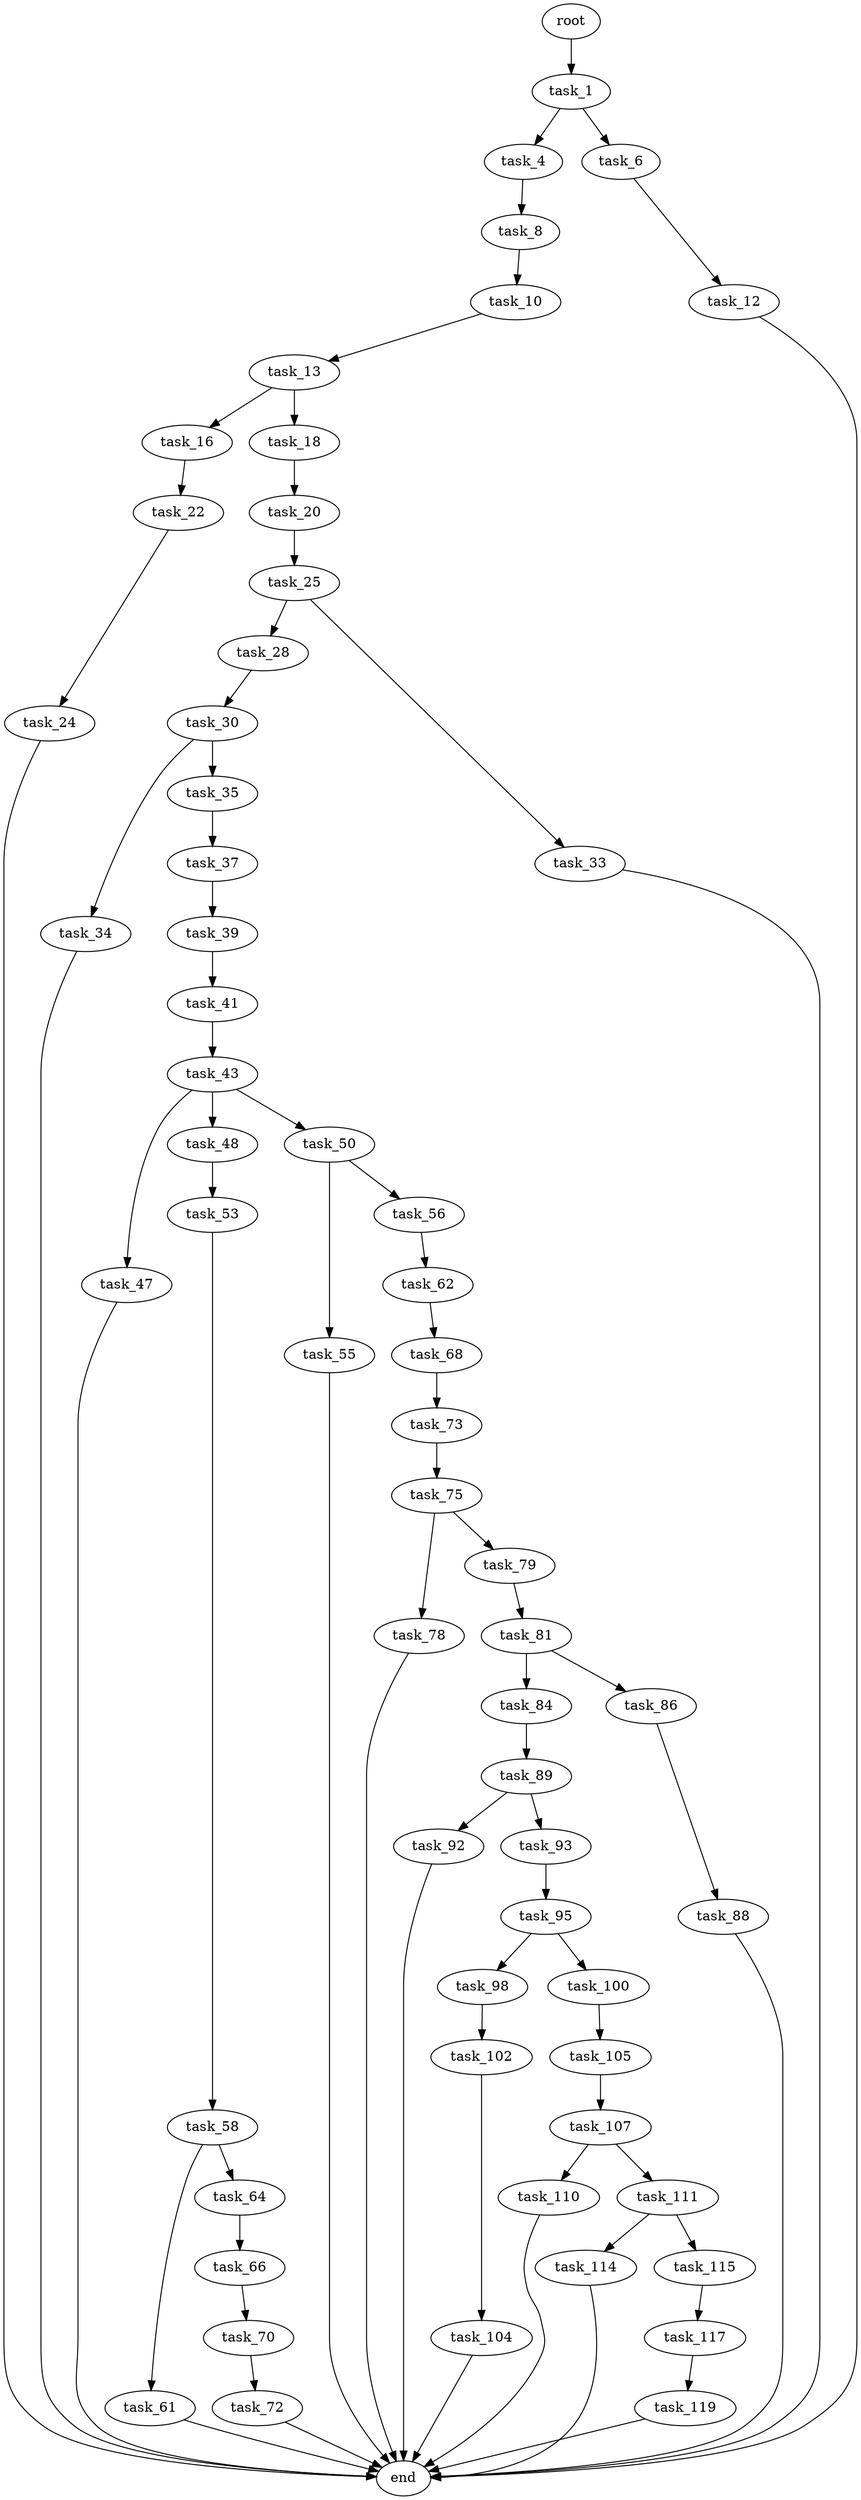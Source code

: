 digraph G {
  root [size="0.000000"];
  task_1 [size="8589934592.000000"];
  task_4 [size="23063013889.000000"];
  task_6 [size="1038032104.000000"];
  task_8 [size="8589934592.000000"];
  task_10 [size="10786471678.000000"];
  task_12 [size="14451182361.000000"];
  task_13 [size="273172667669.000000"];
  task_16 [size="539830701454.000000"];
  task_18 [size="405176030816.000000"];
  task_20 [size="22665961349.000000"];
  task_22 [size="2478609371.000000"];
  task_24 [size="8589934592.000000"];
  task_25 [size="189143124447.000000"];
  task_28 [size="365935158068.000000"];
  task_30 [size="19680980267.000000"];
  task_33 [size="103008595702.000000"];
  task_34 [size="39822819334.000000"];
  task_35 [size="49250898190.000000"];
  task_37 [size="9447735787.000000"];
  task_39 [size="28991029248.000000"];
  task_41 [size="15819782030.000000"];
  task_43 [size="26144669900.000000"];
  task_47 [size="28991029248.000000"];
  task_48 [size="782757789696.000000"];
  task_50 [size="2176934259.000000"];
  task_53 [size="282377240530.000000"];
  task_55 [size="9213056847.000000"];
  task_56 [size="21659761654.000000"];
  task_58 [size="1824420594.000000"];
  task_61 [size="886308989.000000"];
  task_62 [size="2761799128.000000"];
  task_64 [size="549755813888.000000"];
  task_66 [size="473880220464.000000"];
  task_68 [size="17638613584.000000"];
  task_70 [size="134217728000.000000"];
  task_72 [size="68719476736.000000"];
  task_73 [size="3767650260.000000"];
  task_75 [size="9169736767.000000"];
  task_78 [size="107802628565.000000"];
  task_79 [size="29391645948.000000"];
  task_81 [size="408443445560.000000"];
  task_84 [size="8589934592.000000"];
  task_86 [size="1073741824000.000000"];
  task_88 [size="13303596005.000000"];
  task_89 [size="68719476736.000000"];
  task_92 [size="782757789696.000000"];
  task_93 [size="8589934592.000000"];
  task_95 [size="1073741824000.000000"];
  task_98 [size="1410262399.000000"];
  task_100 [size="8237742226.000000"];
  task_102 [size="7031277905.000000"];
  task_104 [size="8589934592.000000"];
  task_105 [size="40565923596.000000"];
  task_107 [size="84131461702.000000"];
  task_110 [size="1381177083.000000"];
  task_111 [size="42049636885.000000"];
  task_114 [size="1597760758.000000"];
  task_115 [size="10417818227.000000"];
  task_117 [size="8132967152.000000"];
  task_119 [size="8468430352.000000"];
  end [size="0.000000"];

  root -> task_1 [size="1.000000"];
  task_1 -> task_4 [size="33554432.000000"];
  task_1 -> task_6 [size="33554432.000000"];
  task_4 -> task_8 [size="679477248.000000"];
  task_6 -> task_12 [size="33554432.000000"];
  task_8 -> task_10 [size="33554432.000000"];
  task_10 -> task_13 [size="301989888.000000"];
  task_12 -> end [size="1.000000"];
  task_13 -> task_16 [size="301989888.000000"];
  task_13 -> task_18 [size="301989888.000000"];
  task_16 -> task_22 [size="411041792.000000"];
  task_18 -> task_20 [size="411041792.000000"];
  task_20 -> task_25 [size="411041792.000000"];
  task_22 -> task_24 [size="209715200.000000"];
  task_24 -> end [size="1.000000"];
  task_25 -> task_28 [size="536870912.000000"];
  task_25 -> task_33 [size="536870912.000000"];
  task_28 -> task_30 [size="536870912.000000"];
  task_30 -> task_34 [size="536870912.000000"];
  task_30 -> task_35 [size="536870912.000000"];
  task_33 -> end [size="1.000000"];
  task_34 -> end [size="1.000000"];
  task_35 -> task_37 [size="134217728.000000"];
  task_37 -> task_39 [size="209715200.000000"];
  task_39 -> task_41 [size="75497472.000000"];
  task_41 -> task_43 [size="301989888.000000"];
  task_43 -> task_47 [size="33554432.000000"];
  task_43 -> task_48 [size="33554432.000000"];
  task_43 -> task_50 [size="33554432.000000"];
  task_47 -> end [size="1.000000"];
  task_48 -> task_53 [size="679477248.000000"];
  task_50 -> task_55 [size="209715200.000000"];
  task_50 -> task_56 [size="209715200.000000"];
  task_53 -> task_58 [size="411041792.000000"];
  task_55 -> end [size="1.000000"];
  task_56 -> task_62 [size="411041792.000000"];
  task_58 -> task_61 [size="33554432.000000"];
  task_58 -> task_64 [size="33554432.000000"];
  task_61 -> end [size="1.000000"];
  task_62 -> task_68 [size="75497472.000000"];
  task_64 -> task_66 [size="536870912.000000"];
  task_66 -> task_70 [size="301989888.000000"];
  task_68 -> task_73 [size="301989888.000000"];
  task_70 -> task_72 [size="209715200.000000"];
  task_72 -> end [size="1.000000"];
  task_73 -> task_75 [size="134217728.000000"];
  task_75 -> task_78 [size="301989888.000000"];
  task_75 -> task_79 [size="301989888.000000"];
  task_78 -> end [size="1.000000"];
  task_79 -> task_81 [size="838860800.000000"];
  task_81 -> task_84 [size="411041792.000000"];
  task_81 -> task_86 [size="411041792.000000"];
  task_84 -> task_89 [size="33554432.000000"];
  task_86 -> task_88 [size="838860800.000000"];
  task_88 -> end [size="1.000000"];
  task_89 -> task_92 [size="134217728.000000"];
  task_89 -> task_93 [size="134217728.000000"];
  task_92 -> end [size="1.000000"];
  task_93 -> task_95 [size="33554432.000000"];
  task_95 -> task_98 [size="838860800.000000"];
  task_95 -> task_100 [size="838860800.000000"];
  task_98 -> task_102 [size="75497472.000000"];
  task_100 -> task_105 [size="134217728.000000"];
  task_102 -> task_104 [size="33554432.000000"];
  task_104 -> end [size="1.000000"];
  task_105 -> task_107 [size="75497472.000000"];
  task_107 -> task_110 [size="75497472.000000"];
  task_107 -> task_111 [size="75497472.000000"];
  task_110 -> end [size="1.000000"];
  task_111 -> task_114 [size="75497472.000000"];
  task_111 -> task_115 [size="75497472.000000"];
  task_114 -> end [size="1.000000"];
  task_115 -> task_117 [size="301989888.000000"];
  task_117 -> task_119 [size="301989888.000000"];
  task_119 -> end [size="1.000000"];
}

